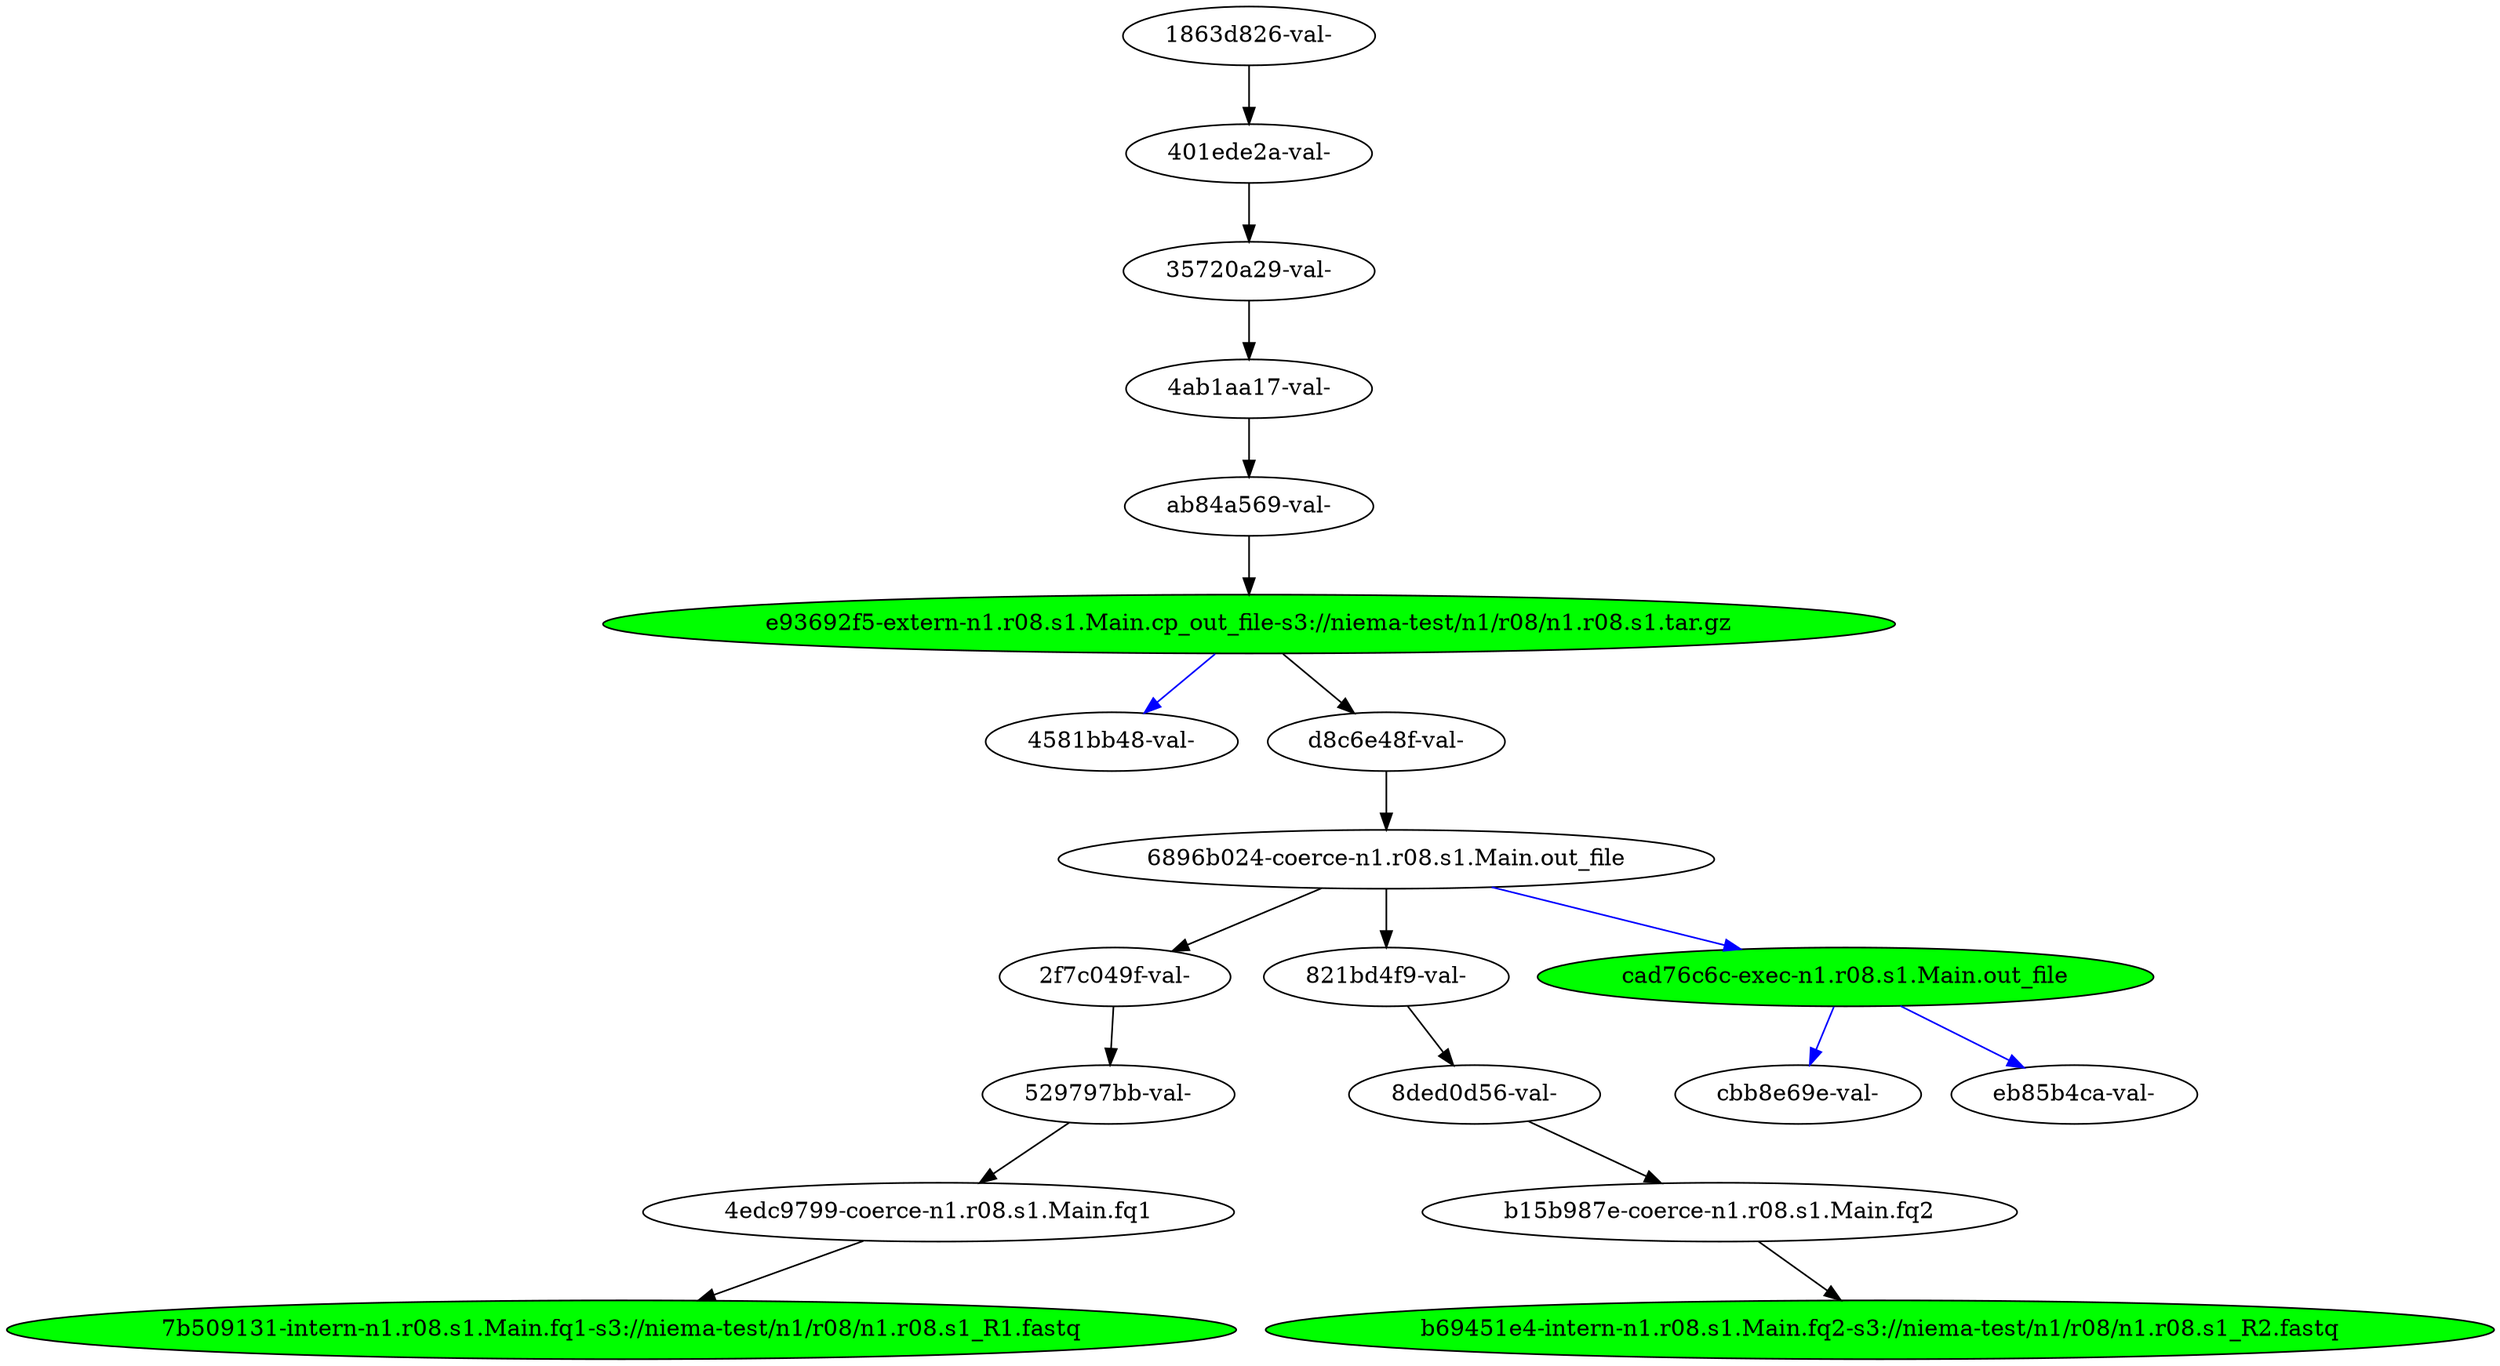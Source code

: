 strict digraph "reflow flowgraph sha256:ca59961c5bd5e953c44f3ceccc7c63c981abc532e73dd5455bcf147770804b6d" {
// Node definitions.
"1863d826-val-";
"2f7c049f-val-";
"35720a29-val-";
"401ede2a-val-";
"4581bb48-val-";
"4ab1aa17-val-";
"4edc9799-coerce-n1.r08.s1.Main.fq1";
"529797bb-val-";
"6896b024-coerce-n1.r08.s1.Main.out_file";
"7b509131-intern-n1.r08.s1.Main.fq1-s3://niema-test/n1/r08/n1.r08.s1_R1.fastq" [
fillcolor=green
style=filled
];
"821bd4f9-val-";
"8ded0d56-val-";
"ab84a569-val-";
"b15b987e-coerce-n1.r08.s1.Main.fq2";
"b69451e4-intern-n1.r08.s1.Main.fq2-s3://niema-test/n1/r08/n1.r08.s1_R2.fastq" [
fillcolor=green
style=filled
];
"cad76c6c-exec-n1.r08.s1.Main.out_file" [
fillcolor=green
style=filled
];
"cbb8e69e-val-";
"d8c6e48f-val-";
"e93692f5-extern-n1.r08.s1.Main.cp_out_file-s3://niema-test/n1/r08/n1.r08.s1.tar.gz" [
fillcolor=green
style=filled
];
"eb85b4ca-val-";

// Edge definitions.
"1863d826-val-" -> "401ede2a-val-" [dynamic=false];
"2f7c049f-val-" -> "529797bb-val-" [dynamic=false];
"35720a29-val-" -> "4ab1aa17-val-" [dynamic=false];
"401ede2a-val-" -> "35720a29-val-" [dynamic=false];
"4ab1aa17-val-" -> "ab84a569-val-" [dynamic=false];
"4edc9799-coerce-n1.r08.s1.Main.fq1" -> "7b509131-intern-n1.r08.s1.Main.fq1-s3://niema-test/n1/r08/n1.r08.s1_R1.fastq" [dynamic=false];
"529797bb-val-" -> "4edc9799-coerce-n1.r08.s1.Main.fq1" [dynamic=false];
"6896b024-coerce-n1.r08.s1.Main.out_file" -> "2f7c049f-val-" [dynamic=false];
"6896b024-coerce-n1.r08.s1.Main.out_file" -> "821bd4f9-val-" [dynamic=false];
"6896b024-coerce-n1.r08.s1.Main.out_file" -> "cad76c6c-exec-n1.r08.s1.Main.out_file" [
dynamic=true
color=blue
];
"821bd4f9-val-" -> "8ded0d56-val-" [dynamic=false];
"8ded0d56-val-" -> "b15b987e-coerce-n1.r08.s1.Main.fq2" [dynamic=false];
"ab84a569-val-" -> "e93692f5-extern-n1.r08.s1.Main.cp_out_file-s3://niema-test/n1/r08/n1.r08.s1.tar.gz" [dynamic=false];
"b15b987e-coerce-n1.r08.s1.Main.fq2" -> "b69451e4-intern-n1.r08.s1.Main.fq2-s3://niema-test/n1/r08/n1.r08.s1_R2.fastq" [dynamic=false];
"cad76c6c-exec-n1.r08.s1.Main.out_file" -> "cbb8e69e-val-" [
dynamic=true
color=blue
];
"cad76c6c-exec-n1.r08.s1.Main.out_file" -> "eb85b4ca-val-" [
dynamic=true
color=blue
];
"d8c6e48f-val-" -> "6896b024-coerce-n1.r08.s1.Main.out_file" [dynamic=false];
"e93692f5-extern-n1.r08.s1.Main.cp_out_file-s3://niema-test/n1/r08/n1.r08.s1.tar.gz" -> "4581bb48-val-" [
dynamic=true
color=blue
];
"e93692f5-extern-n1.r08.s1.Main.cp_out_file-s3://niema-test/n1/r08/n1.r08.s1.tar.gz" -> "d8c6e48f-val-" [dynamic=false];
}
